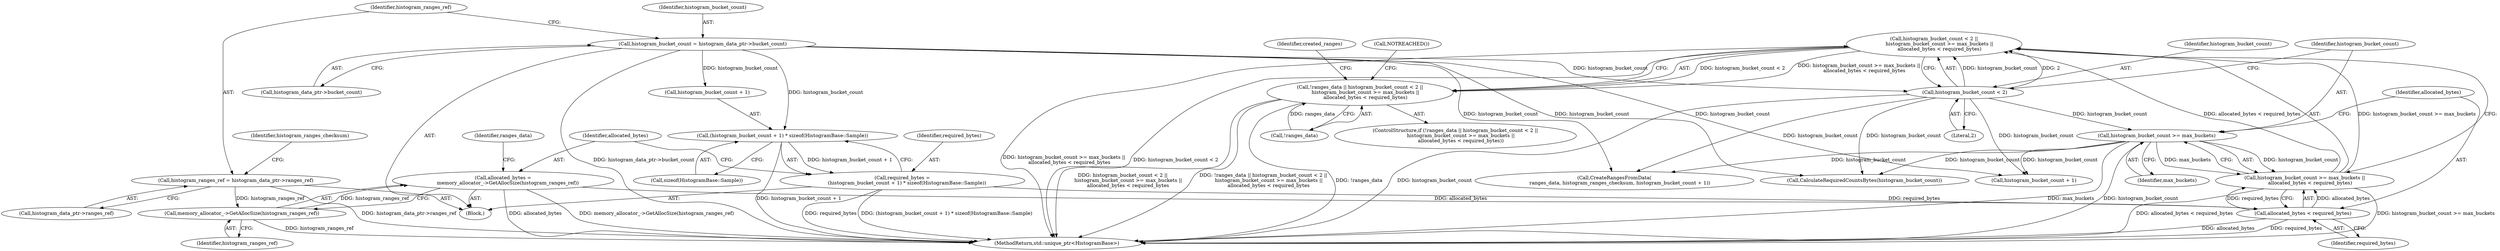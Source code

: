 digraph "0_Chrome_3f38b2253b19f9f9595f79fb92bfb5077e7b1959_1@API" {
"1000220" [label="(Call,histogram_bucket_count < 2 ||\n       histogram_bucket_count >= max_buckets ||\n       allocated_bytes < required_bytes)"];
"1000221" [label="(Call,histogram_bucket_count < 2)"];
"1000167" [label="(Call,histogram_bucket_count = histogram_data_ptr->bucket_count)"];
"1000224" [label="(Call,histogram_bucket_count >= max_buckets ||\n       allocated_bytes < required_bytes)"];
"1000225" [label="(Call,histogram_bucket_count >= max_buckets)"];
"1000228" [label="(Call,allocated_bytes < required_bytes)"];
"1000212" [label="(Call,allocated_bytes =\n      memory_allocator_->GetAllocSize(histogram_ranges_ref))"];
"1000214" [label="(Call,memory_allocator_->GetAllocSize(histogram_ranges_ref))"];
"1000173" [label="(Call,histogram_ranges_ref = histogram_data_ptr->ranges_ref)"];
"1000203" [label="(Call,required_bytes =\n      (histogram_bucket_count + 1) * sizeof(HistogramBase::Sample))"];
"1000205" [label="(Call,(histogram_bucket_count + 1) * sizeof(HistogramBase::Sample))"];
"1000217" [label="(Call,!ranges_data || histogram_bucket_count < 2 ||\n       histogram_bucket_count >= max_buckets ||\n       allocated_bytes < required_bytes)"];
"1000175" [label="(Call,histogram_data_ptr->ranges_ref)"];
"1000224" [label="(Call,histogram_bucket_count >= max_buckets ||\n       allocated_bytes < required_bytes)"];
"1000220" [label="(Call,histogram_bucket_count < 2 ||\n       histogram_bucket_count >= max_buckets ||\n       allocated_bytes < required_bytes)"];
"1000221" [label="(Call,histogram_bucket_count < 2)"];
"1000232" [label="(Call,NOTREACHED())"];
"1000223" [label="(Literal,2)"];
"1000212" [label="(Call,allocated_bytes =\n      memory_allocator_->GetAllocSize(histogram_ranges_ref))"];
"1000167" [label="(Call,histogram_bucket_count = histogram_data_ptr->bucket_count)"];
"1000215" [label="(Identifier,histogram_ranges_ref)"];
"1000222" [label="(Identifier,histogram_bucket_count)"];
"1000180" [label="(Identifier,histogram_ranges_checksum)"];
"1000205" [label="(Call,(histogram_bucket_count + 1) * sizeof(HistogramBase::Sample))"];
"1000225" [label="(Call,histogram_bucket_count >= max_buckets)"];
"1000206" [label="(Call,histogram_bucket_count + 1)"];
"1000213" [label="(Identifier,allocated_bytes)"];
"1000204" [label="(Identifier,required_bytes)"];
"1000219" [label="(Identifier,ranges_data)"];
"1000214" [label="(Call,memory_allocator_->GetAllocSize(histogram_ranges_ref))"];
"1000169" [label="(Call,histogram_data_ptr->bucket_count)"];
"1000390" [label="(MethodReturn,std::unique_ptr<HistogramBase>)"];
"1000203" [label="(Call,required_bytes =\n      (histogram_bucket_count + 1) * sizeof(HistogramBase::Sample))"];
"1000216" [label="(ControlStructure,if (!ranges_data || histogram_bucket_count < 2 ||\n       histogram_bucket_count >= max_buckets ||\n       allocated_bytes < required_bytes))"];
"1000230" [label="(Identifier,required_bytes)"];
"1000237" [label="(Identifier,created_ranges)"];
"1000217" [label="(Call,!ranges_data || histogram_bucket_count < 2 ||\n       histogram_bucket_count >= max_buckets ||\n       allocated_bytes < required_bytes)"];
"1000229" [label="(Identifier,allocated_bytes)"];
"1000168" [label="(Identifier,histogram_bucket_count)"];
"1000103" [label="(Block,)"];
"1000228" [label="(Call,allocated_bytes < required_bytes)"];
"1000241" [label="(Call,histogram_bucket_count + 1)"];
"1000238" [label="(Call,CreateRangesFromData(\n       ranges_data, histogram_ranges_checksum, histogram_bucket_count + 1))"];
"1000226" [label="(Identifier,histogram_bucket_count)"];
"1000174" [label="(Identifier,histogram_ranges_ref)"];
"1000173" [label="(Call,histogram_ranges_ref = histogram_data_ptr->ranges_ref)"];
"1000218" [label="(Call,!ranges_data)"];
"1000209" [label="(Call,sizeof(HistogramBase::Sample))"];
"1000259" [label="(Call,CalculateRequiredCountsBytes(histogram_bucket_count))"];
"1000227" [label="(Identifier,max_buckets)"];
"1000220" -> "1000217"  [label="AST: "];
"1000220" -> "1000221"  [label="CFG: "];
"1000220" -> "1000224"  [label="CFG: "];
"1000221" -> "1000220"  [label="AST: "];
"1000224" -> "1000220"  [label="AST: "];
"1000217" -> "1000220"  [label="CFG: "];
"1000220" -> "1000390"  [label="DDG: histogram_bucket_count < 2"];
"1000220" -> "1000390"  [label="DDG: histogram_bucket_count >= max_buckets ||\n       allocated_bytes < required_bytes"];
"1000220" -> "1000217"  [label="DDG: histogram_bucket_count < 2"];
"1000220" -> "1000217"  [label="DDG: histogram_bucket_count >= max_buckets ||\n       allocated_bytes < required_bytes"];
"1000221" -> "1000220"  [label="DDG: histogram_bucket_count"];
"1000221" -> "1000220"  [label="DDG: 2"];
"1000224" -> "1000220"  [label="DDG: histogram_bucket_count >= max_buckets"];
"1000224" -> "1000220"  [label="DDG: allocated_bytes < required_bytes"];
"1000221" -> "1000223"  [label="CFG: "];
"1000222" -> "1000221"  [label="AST: "];
"1000223" -> "1000221"  [label="AST: "];
"1000226" -> "1000221"  [label="CFG: "];
"1000221" -> "1000390"  [label="DDG: histogram_bucket_count"];
"1000167" -> "1000221"  [label="DDG: histogram_bucket_count"];
"1000221" -> "1000225"  [label="DDG: histogram_bucket_count"];
"1000221" -> "1000238"  [label="DDG: histogram_bucket_count"];
"1000221" -> "1000241"  [label="DDG: histogram_bucket_count"];
"1000221" -> "1000259"  [label="DDG: histogram_bucket_count"];
"1000167" -> "1000103"  [label="AST: "];
"1000167" -> "1000169"  [label="CFG: "];
"1000168" -> "1000167"  [label="AST: "];
"1000169" -> "1000167"  [label="AST: "];
"1000174" -> "1000167"  [label="CFG: "];
"1000167" -> "1000390"  [label="DDG: histogram_data_ptr->bucket_count"];
"1000167" -> "1000205"  [label="DDG: histogram_bucket_count"];
"1000167" -> "1000206"  [label="DDG: histogram_bucket_count"];
"1000167" -> "1000238"  [label="DDG: histogram_bucket_count"];
"1000167" -> "1000241"  [label="DDG: histogram_bucket_count"];
"1000167" -> "1000259"  [label="DDG: histogram_bucket_count"];
"1000224" -> "1000225"  [label="CFG: "];
"1000224" -> "1000228"  [label="CFG: "];
"1000225" -> "1000224"  [label="AST: "];
"1000228" -> "1000224"  [label="AST: "];
"1000224" -> "1000390"  [label="DDG: histogram_bucket_count >= max_buckets"];
"1000224" -> "1000390"  [label="DDG: allocated_bytes < required_bytes"];
"1000225" -> "1000224"  [label="DDG: histogram_bucket_count"];
"1000225" -> "1000224"  [label="DDG: max_buckets"];
"1000228" -> "1000224"  [label="DDG: allocated_bytes"];
"1000228" -> "1000224"  [label="DDG: required_bytes"];
"1000225" -> "1000227"  [label="CFG: "];
"1000226" -> "1000225"  [label="AST: "];
"1000227" -> "1000225"  [label="AST: "];
"1000229" -> "1000225"  [label="CFG: "];
"1000225" -> "1000390"  [label="DDG: max_buckets"];
"1000225" -> "1000390"  [label="DDG: histogram_bucket_count"];
"1000225" -> "1000238"  [label="DDG: histogram_bucket_count"];
"1000225" -> "1000241"  [label="DDG: histogram_bucket_count"];
"1000225" -> "1000259"  [label="DDG: histogram_bucket_count"];
"1000228" -> "1000230"  [label="CFG: "];
"1000229" -> "1000228"  [label="AST: "];
"1000230" -> "1000228"  [label="AST: "];
"1000228" -> "1000390"  [label="DDG: allocated_bytes"];
"1000228" -> "1000390"  [label="DDG: required_bytes"];
"1000212" -> "1000228"  [label="DDG: allocated_bytes"];
"1000203" -> "1000228"  [label="DDG: required_bytes"];
"1000212" -> "1000103"  [label="AST: "];
"1000212" -> "1000214"  [label="CFG: "];
"1000213" -> "1000212"  [label="AST: "];
"1000214" -> "1000212"  [label="AST: "];
"1000219" -> "1000212"  [label="CFG: "];
"1000212" -> "1000390"  [label="DDG: memory_allocator_->GetAllocSize(histogram_ranges_ref)"];
"1000212" -> "1000390"  [label="DDG: allocated_bytes"];
"1000214" -> "1000212"  [label="DDG: histogram_ranges_ref"];
"1000214" -> "1000215"  [label="CFG: "];
"1000215" -> "1000214"  [label="AST: "];
"1000214" -> "1000390"  [label="DDG: histogram_ranges_ref"];
"1000173" -> "1000214"  [label="DDG: histogram_ranges_ref"];
"1000173" -> "1000103"  [label="AST: "];
"1000173" -> "1000175"  [label="CFG: "];
"1000174" -> "1000173"  [label="AST: "];
"1000175" -> "1000173"  [label="AST: "];
"1000180" -> "1000173"  [label="CFG: "];
"1000173" -> "1000390"  [label="DDG: histogram_data_ptr->ranges_ref"];
"1000203" -> "1000103"  [label="AST: "];
"1000203" -> "1000205"  [label="CFG: "];
"1000204" -> "1000203"  [label="AST: "];
"1000205" -> "1000203"  [label="AST: "];
"1000213" -> "1000203"  [label="CFG: "];
"1000203" -> "1000390"  [label="DDG: (histogram_bucket_count + 1) * sizeof(HistogramBase::Sample)"];
"1000203" -> "1000390"  [label="DDG: required_bytes"];
"1000205" -> "1000203"  [label="DDG: histogram_bucket_count + 1"];
"1000205" -> "1000209"  [label="CFG: "];
"1000206" -> "1000205"  [label="AST: "];
"1000209" -> "1000205"  [label="AST: "];
"1000205" -> "1000390"  [label="DDG: histogram_bucket_count + 1"];
"1000217" -> "1000216"  [label="AST: "];
"1000217" -> "1000218"  [label="CFG: "];
"1000218" -> "1000217"  [label="AST: "];
"1000232" -> "1000217"  [label="CFG: "];
"1000237" -> "1000217"  [label="CFG: "];
"1000217" -> "1000390"  [label="DDG: !ranges_data || histogram_bucket_count < 2 ||\n       histogram_bucket_count >= max_buckets ||\n       allocated_bytes < required_bytes"];
"1000217" -> "1000390"  [label="DDG: !ranges_data"];
"1000217" -> "1000390"  [label="DDG: histogram_bucket_count < 2 ||\n       histogram_bucket_count >= max_buckets ||\n       allocated_bytes < required_bytes"];
"1000218" -> "1000217"  [label="DDG: ranges_data"];
}
